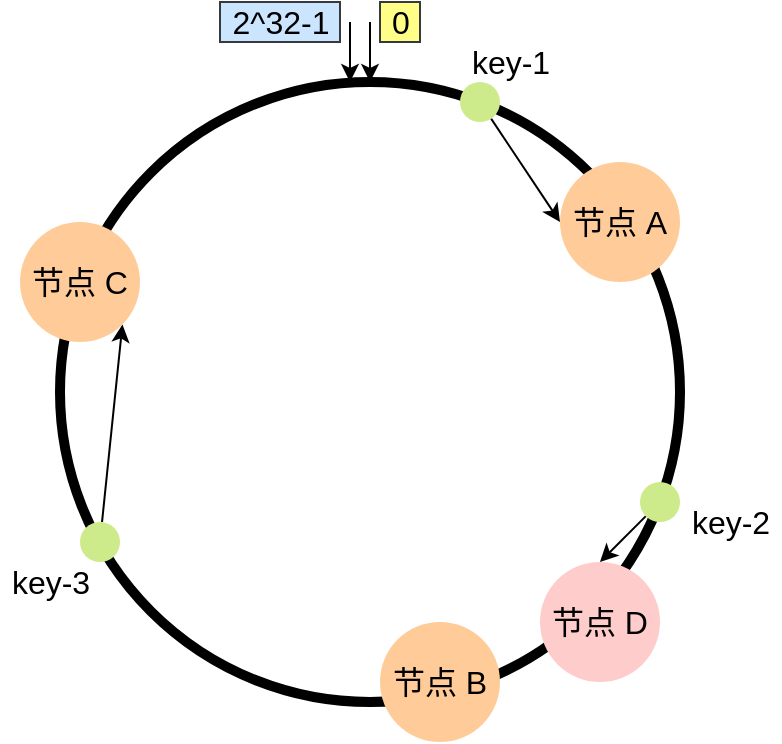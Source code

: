 <mxfile version="16.6.1" type="github">
  <diagram id="dUYbaPhnGVqv1Kl6U1wE" name="Page-1">
    <mxGraphModel dx="946" dy="558" grid="1" gridSize="10" guides="1" tooltips="1" connect="1" arrows="1" fold="1" page="1" pageScale="1" pageWidth="827" pageHeight="1169" math="0" shadow="0">
      <root>
        <mxCell id="0" />
        <mxCell id="1" parent="0" />
        <mxCell id="tIOVdsP5An5NUI-i8oHf-1" value="" style="ellipse;whiteSpace=wrap;html=1;aspect=fixed;strokeWidth=5;fontSize=16;" vertex="1" parent="1">
          <mxGeometry x="260" y="140" width="310" height="310" as="geometry" />
        </mxCell>
        <mxCell id="tIOVdsP5An5NUI-i8oHf-3" value="" style="endArrow=classic;html=1;rounded=0;entryX=0.5;entryY=0;entryDx=0;entryDy=0;fontSize=16;" edge="1" parent="1" target="tIOVdsP5An5NUI-i8oHf-1">
          <mxGeometry width="50" height="50" relative="1" as="geometry">
            <mxPoint x="415" y="110" as="sourcePoint" />
            <mxPoint x="450" y="50" as="targetPoint" />
          </mxGeometry>
        </mxCell>
        <mxCell id="tIOVdsP5An5NUI-i8oHf-4" value="0" style="text;html=1;align=center;verticalAlign=middle;resizable=0;points=[];autosize=1;strokeColor=#36393d;fillColor=#ffff88;fontSize=16;" vertex="1" parent="1">
          <mxGeometry x="420" y="100" width="20" height="20" as="geometry" />
        </mxCell>
        <mxCell id="tIOVdsP5An5NUI-i8oHf-7" value="" style="endArrow=classic;html=1;rounded=0;entryX=0.5;entryY=0;entryDx=0;entryDy=0;fontSize=16;" edge="1" parent="1">
          <mxGeometry width="50" height="50" relative="1" as="geometry">
            <mxPoint x="405" y="110" as="sourcePoint" />
            <mxPoint x="405" y="140" as="targetPoint" />
          </mxGeometry>
        </mxCell>
        <mxCell id="tIOVdsP5An5NUI-i8oHf-8" value="2^32-1" style="text;html=1;align=center;verticalAlign=middle;resizable=0;points=[];autosize=1;strokeColor=#36393d;fillColor=#cce5ff;fontSize=16;" vertex="1" parent="1">
          <mxGeometry x="340" y="100" width="60" height="20" as="geometry" />
        </mxCell>
        <mxCell id="tIOVdsP5An5NUI-i8oHf-11" value="节点 A" style="ellipse;whiteSpace=wrap;html=1;aspect=fixed;fontSize=16;strokeWidth=5;fillColor=#ffcc99;strokeColor=none;" vertex="1" parent="1">
          <mxGeometry x="510" y="180" width="60" height="60" as="geometry" />
        </mxCell>
        <mxCell id="tIOVdsP5An5NUI-i8oHf-12" value="节点 B" style="ellipse;whiteSpace=wrap;html=1;aspect=fixed;fontSize=16;strokeWidth=5;fillColor=#ffcc99;strokeColor=none;" vertex="1" parent="1">
          <mxGeometry x="420" y="410" width="60" height="60" as="geometry" />
        </mxCell>
        <mxCell id="tIOVdsP5An5NUI-i8oHf-13" value="节点 C" style="ellipse;whiteSpace=wrap;html=1;aspect=fixed;fontSize=16;strokeWidth=5;fillColor=#ffcc99;strokeColor=none;" vertex="1" parent="1">
          <mxGeometry x="240" y="210" width="60" height="60" as="geometry" />
        </mxCell>
        <mxCell id="tIOVdsP5An5NUI-i8oHf-21" style="rounded=0;orthogonalLoop=1;jettySize=auto;html=1;entryX=0.5;entryY=0;entryDx=0;entryDy=0;fontSize=16;" edge="1" parent="1" source="tIOVdsP5An5NUI-i8oHf-15" target="tIOVdsP5An5NUI-i8oHf-28">
          <mxGeometry relative="1" as="geometry" />
        </mxCell>
        <mxCell id="tIOVdsP5An5NUI-i8oHf-15" value="" style="ellipse;whiteSpace=wrap;html=1;aspect=fixed;fontSize=16;strokeWidth=5;fillColor=#cdeb8b;strokeColor=none;" vertex="1" parent="1">
          <mxGeometry x="550" y="340" width="20" height="20" as="geometry" />
        </mxCell>
        <mxCell id="tIOVdsP5An5NUI-i8oHf-18" value="key-2" style="text;html=1;align=center;verticalAlign=middle;resizable=0;points=[];autosize=1;strokeColor=none;fillColor=none;fontSize=16;" vertex="1" parent="1">
          <mxGeometry x="570" y="350" width="50" height="20" as="geometry" />
        </mxCell>
        <mxCell id="tIOVdsP5An5NUI-i8oHf-24" style="edgeStyle=none;rounded=0;orthogonalLoop=1;jettySize=auto;html=1;entryX=1;entryY=1;entryDx=0;entryDy=0;fontSize=16;" edge="1" parent="1" source="tIOVdsP5An5NUI-i8oHf-22" target="tIOVdsP5An5NUI-i8oHf-13">
          <mxGeometry relative="1" as="geometry" />
        </mxCell>
        <mxCell id="tIOVdsP5An5NUI-i8oHf-22" value="" style="ellipse;whiteSpace=wrap;html=1;aspect=fixed;fontSize=16;strokeWidth=5;fillColor=#cdeb8b;strokeColor=none;" vertex="1" parent="1">
          <mxGeometry x="270" y="360" width="20" height="20" as="geometry" />
        </mxCell>
        <mxCell id="tIOVdsP5An5NUI-i8oHf-23" value="key-3" style="text;html=1;align=center;verticalAlign=middle;resizable=0;points=[];autosize=1;strokeColor=none;fillColor=none;fontSize=16;" vertex="1" parent="1">
          <mxGeometry x="230" y="380" width="50" height="20" as="geometry" />
        </mxCell>
        <mxCell id="tIOVdsP5An5NUI-i8oHf-27" style="edgeStyle=none;rounded=0;orthogonalLoop=1;jettySize=auto;html=1;entryX=0;entryY=0.5;entryDx=0;entryDy=0;fontSize=16;" edge="1" parent="1" source="tIOVdsP5An5NUI-i8oHf-25" target="tIOVdsP5An5NUI-i8oHf-11">
          <mxGeometry relative="1" as="geometry" />
        </mxCell>
        <mxCell id="tIOVdsP5An5NUI-i8oHf-25" value="" style="ellipse;whiteSpace=wrap;html=1;aspect=fixed;fontSize=16;strokeWidth=5;fillColor=#cdeb8b;strokeColor=none;" vertex="1" parent="1">
          <mxGeometry x="460" y="140" width="20" height="20" as="geometry" />
        </mxCell>
        <mxCell id="tIOVdsP5An5NUI-i8oHf-26" value="key-1" style="text;html=1;align=center;verticalAlign=middle;resizable=0;points=[];autosize=1;strokeColor=none;fillColor=none;fontSize=16;" vertex="1" parent="1">
          <mxGeometry x="460" y="120" width="50" height="20" as="geometry" />
        </mxCell>
        <mxCell id="tIOVdsP5An5NUI-i8oHf-28" value="节点 D" style="ellipse;whiteSpace=wrap;html=1;aspect=fixed;fontSize=16;strokeWidth=5;fillColor=#ffcccc;strokeColor=none;" vertex="1" parent="1">
          <mxGeometry x="500" y="380" width="60" height="60" as="geometry" />
        </mxCell>
      </root>
    </mxGraphModel>
  </diagram>
</mxfile>
